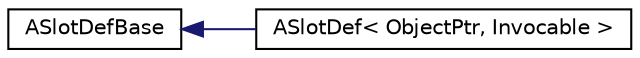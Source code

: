 digraph "Graphical Class Hierarchy"
{
 // LATEX_PDF_SIZE
  edge [fontname="Helvetica",fontsize="10",labelfontname="Helvetica",labelfontsize="10"];
  node [fontname="Helvetica",fontsize="10",shape=record];
  rankdir="LR";
  Node0 [label="ASlotDefBase",height=0.2,width=0.4,color="black", fillcolor="white", style="filled",URL="$structASlotDefBase.html",tooltip=" "];
  Node0 -> Node1 [dir="back",color="midnightblue",fontsize="10",style="solid",fontname="Helvetica"];
  Node1 [label="ASlotDef\< ObjectPtr, Invocable \>",height=0.2,width=0.4,color="black", fillcolor="white", style="filled",URL="$structASlotDef.html",tooltip=" "];
}
